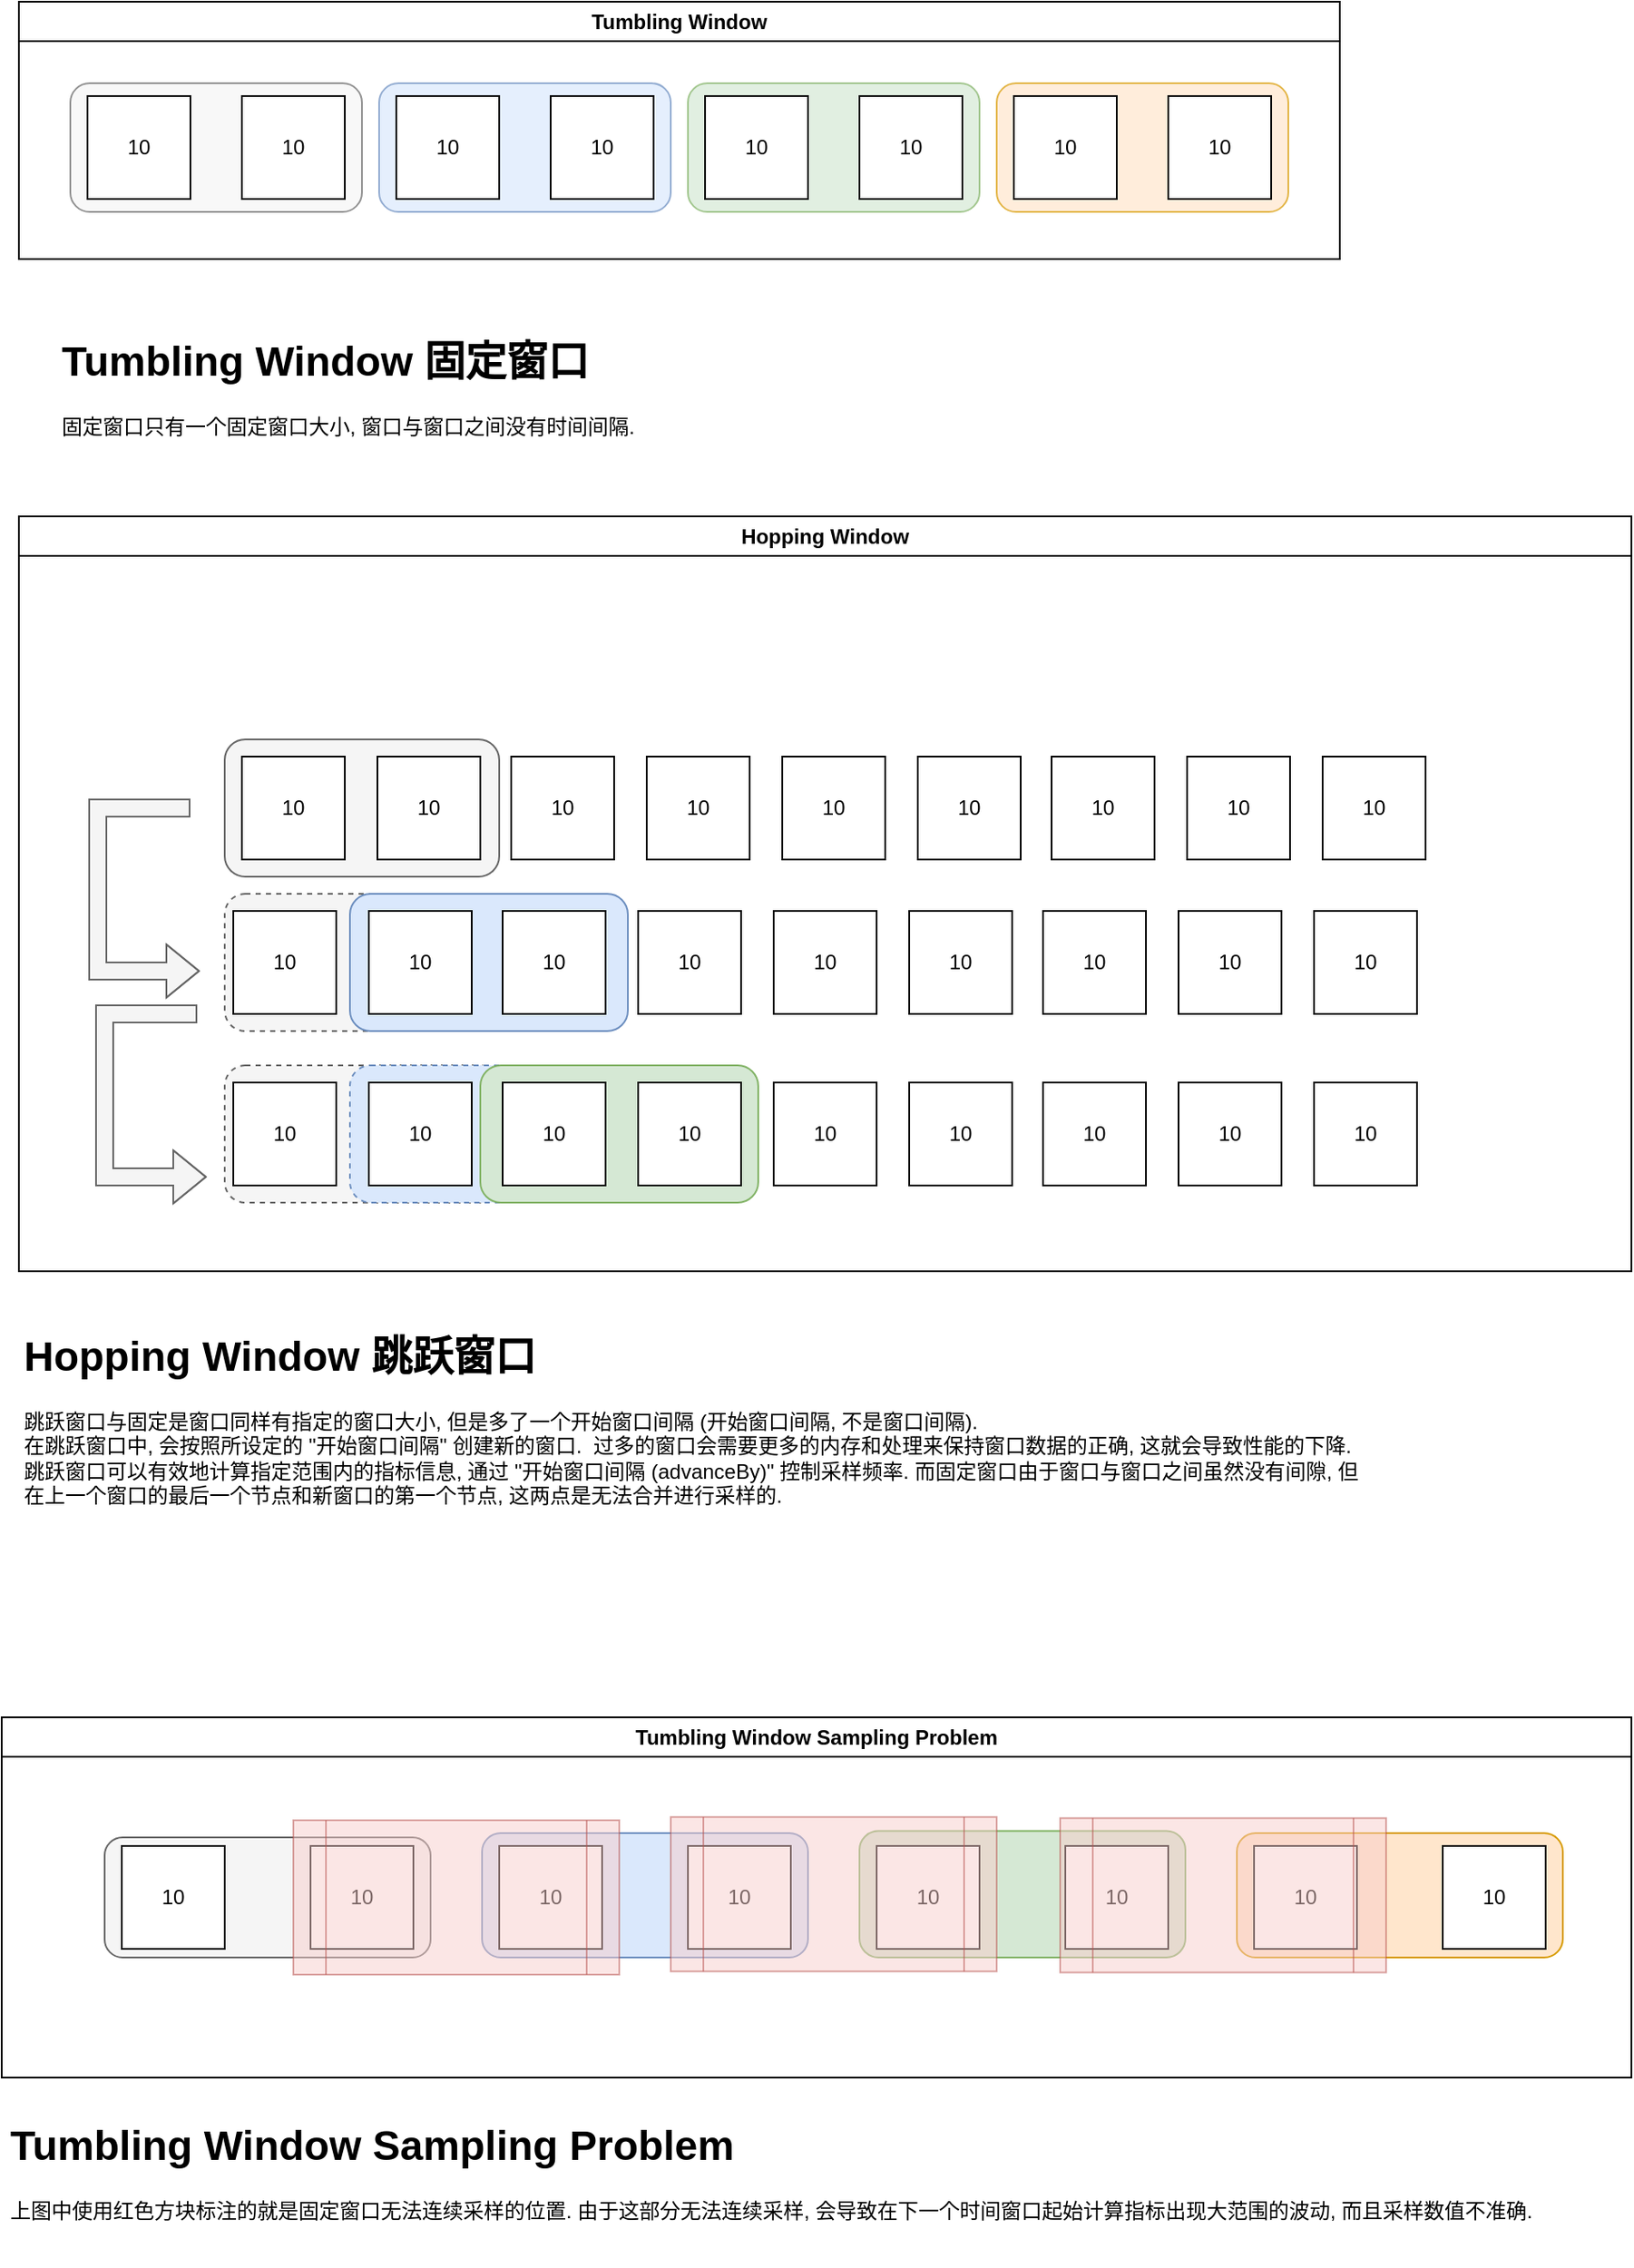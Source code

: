 <mxfile version="21.6.6" type="github">
  <diagram name="第 1 页" id="tOxqbouWK12hllR66_O8">
    <mxGraphModel dx="1908" dy="1088" grid="1" gridSize="10" guides="1" tooltips="1" connect="1" arrows="1" fold="1" page="1" pageScale="1" pageWidth="827" pageHeight="1169" math="0" shadow="0">
      <root>
        <mxCell id="0" />
        <mxCell id="1" parent="0" />
        <mxCell id="YFSWn0u4x4KBoAhABjn5-1" value="Tumbling Window" style="swimlane;whiteSpace=wrap;html=1;" parent="1" vertex="1">
          <mxGeometry x="20" y="80" width="770" height="150" as="geometry" />
        </mxCell>
        <mxCell id="YFSWn0u4x4KBoAhABjn5-2" value="" style="rounded=1;whiteSpace=wrap;html=1;opacity=70;fillColor=#f5f5f5;fontColor=#333333;strokeColor=#666666;" parent="YFSWn0u4x4KBoAhABjn5-1" vertex="1">
          <mxGeometry x="30" y="47.5" width="170" height="75" as="geometry" />
        </mxCell>
        <mxCell id="YFSWn0u4x4KBoAhABjn5-3" value="" style="rounded=1;whiteSpace=wrap;html=1;opacity=70;fillColor=#dae8fc;strokeColor=#6c8ebf;" parent="YFSWn0u4x4KBoAhABjn5-1" vertex="1">
          <mxGeometry x="210" y="47.5" width="170" height="75" as="geometry" />
        </mxCell>
        <mxCell id="YFSWn0u4x4KBoAhABjn5-4" value="" style="rounded=1;whiteSpace=wrap;html=1;opacity=70;fillColor=#d5e8d4;strokeColor=#82b366;" parent="YFSWn0u4x4KBoAhABjn5-1" vertex="1">
          <mxGeometry x="390" y="47.5" width="170" height="75" as="geometry" />
        </mxCell>
        <mxCell id="YFSWn0u4x4KBoAhABjn5-5" value="" style="rounded=1;whiteSpace=wrap;html=1;opacity=70;fillColor=#ffe6cc;strokeColor=#d79b00;" parent="YFSWn0u4x4KBoAhABjn5-1" vertex="1">
          <mxGeometry x="570" y="47.5" width="170" height="75" as="geometry" />
        </mxCell>
        <mxCell id="YFSWn0u4x4KBoAhABjn5-6" value="10" style="whiteSpace=wrap;html=1;aspect=fixed;" parent="YFSWn0u4x4KBoAhABjn5-1" vertex="1">
          <mxGeometry x="40" y="55" width="60" height="60" as="geometry" />
        </mxCell>
        <mxCell id="YFSWn0u4x4KBoAhABjn5-7" value="10" style="whiteSpace=wrap;html=1;aspect=fixed;" parent="YFSWn0u4x4KBoAhABjn5-1" vertex="1">
          <mxGeometry x="670" y="55" width="60" height="60" as="geometry" />
        </mxCell>
        <mxCell id="YFSWn0u4x4KBoAhABjn5-8" value="10" style="whiteSpace=wrap;html=1;aspect=fixed;" parent="YFSWn0u4x4KBoAhABjn5-1" vertex="1">
          <mxGeometry x="130" y="55" width="60" height="60" as="geometry" />
        </mxCell>
        <mxCell id="YFSWn0u4x4KBoAhABjn5-9" value="10" style="whiteSpace=wrap;html=1;aspect=fixed;" parent="YFSWn0u4x4KBoAhABjn5-1" vertex="1">
          <mxGeometry x="220" y="55" width="60" height="60" as="geometry" />
        </mxCell>
        <mxCell id="YFSWn0u4x4KBoAhABjn5-10" value="10" style="whiteSpace=wrap;html=1;aspect=fixed;" parent="YFSWn0u4x4KBoAhABjn5-1" vertex="1">
          <mxGeometry x="310" y="55" width="60" height="60" as="geometry" />
        </mxCell>
        <mxCell id="YFSWn0u4x4KBoAhABjn5-11" value="10" style="whiteSpace=wrap;html=1;aspect=fixed;" parent="YFSWn0u4x4KBoAhABjn5-1" vertex="1">
          <mxGeometry x="400" y="55" width="60" height="60" as="geometry" />
        </mxCell>
        <mxCell id="YFSWn0u4x4KBoAhABjn5-12" value="10" style="whiteSpace=wrap;html=1;aspect=fixed;" parent="YFSWn0u4x4KBoAhABjn5-1" vertex="1">
          <mxGeometry x="490" y="55" width="60" height="60" as="geometry" />
        </mxCell>
        <mxCell id="YFSWn0u4x4KBoAhABjn5-13" value="10" style="whiteSpace=wrap;html=1;aspect=fixed;" parent="YFSWn0u4x4KBoAhABjn5-1" vertex="1">
          <mxGeometry x="580" y="55" width="60" height="60" as="geometry" />
        </mxCell>
        <mxCell id="YFSWn0u4x4KBoAhABjn5-14" value="&lt;h1&gt;Tumbling Window 固定窗口&lt;/h1&gt;&lt;div&gt;固定窗口只有一个固定窗口大小, 窗口与窗口之间没有时间间隔.&lt;/div&gt;" style="text;html=1;strokeColor=none;fillColor=none;spacing=5;spacingTop=-20;whiteSpace=wrap;overflow=hidden;rounded=0;" parent="1" vertex="1">
          <mxGeometry x="40" y="270" width="390" height="90" as="geometry" />
        </mxCell>
        <mxCell id="YFSWn0u4x4KBoAhABjn5-15" value="Hopping Window" style="swimlane;whiteSpace=wrap;html=1;" parent="1" vertex="1">
          <mxGeometry x="20" y="380" width="940" height="440" as="geometry" />
        </mxCell>
        <mxCell id="vwplo-XpRdF5euia5wfQ-60" value="" style="rounded=1;whiteSpace=wrap;html=1;fillColor=#f5f5f5;fontColor=#333333;strokeColor=#666666;dashed=1;" vertex="1" parent="YFSWn0u4x4KBoAhABjn5-15">
          <mxGeometry x="120" y="320" width="160" height="80" as="geometry" />
        </mxCell>
        <mxCell id="vwplo-XpRdF5euia5wfQ-15" value="" style="rounded=1;whiteSpace=wrap;html=1;fillColor=#dae8fc;strokeColor=#6c8ebf;dashed=1;" vertex="1" parent="YFSWn0u4x4KBoAhABjn5-15">
          <mxGeometry x="193" y="320" width="162" height="80" as="geometry" />
        </mxCell>
        <mxCell id="vwplo-XpRdF5euia5wfQ-58" value="" style="rounded=1;whiteSpace=wrap;html=1;fillColor=#d5e8d4;strokeColor=#82b366;" vertex="1" parent="YFSWn0u4x4KBoAhABjn5-15">
          <mxGeometry x="269" y="320" width="162" height="80" as="geometry" />
        </mxCell>
        <mxCell id="vwplo-XpRdF5euia5wfQ-57" value="" style="rounded=1;whiteSpace=wrap;html=1;fillColor=#f5f5f5;fontColor=#333333;strokeColor=#666666;dashed=1;" vertex="1" parent="YFSWn0u4x4KBoAhABjn5-15">
          <mxGeometry x="120" y="220" width="160" height="80" as="geometry" />
        </mxCell>
        <mxCell id="vwplo-XpRdF5euia5wfQ-14" style="edgeStyle=orthogonalEdgeStyle;rounded=0;orthogonalLoop=1;jettySize=auto;html=1;shape=flexArrow;fillColor=#f5f5f5;strokeColor=#666666;" edge="1" parent="YFSWn0u4x4KBoAhABjn5-15">
          <mxGeometry relative="1" as="geometry">
            <mxPoint x="100" y="170" as="sourcePoint" />
            <mxPoint x="105.5" y="265" as="targetPoint" />
            <Array as="points">
              <mxPoint x="96" y="170" />
              <mxPoint x="46" y="170" />
              <mxPoint x="46" y="265" />
            </Array>
          </mxGeometry>
        </mxCell>
        <mxCell id="YFSWn0u4x4KBoAhABjn5-16" value="" style="rounded=1;whiteSpace=wrap;html=1;fillColor=#f5f5f5;fontColor=#333333;strokeColor=#666666;" parent="YFSWn0u4x4KBoAhABjn5-15" vertex="1">
          <mxGeometry x="120" y="130" width="160" height="80" as="geometry" />
        </mxCell>
        <mxCell id="YFSWn0u4x4KBoAhABjn5-20" value="10" style="whiteSpace=wrap;html=1;aspect=fixed;" parent="YFSWn0u4x4KBoAhABjn5-15" vertex="1">
          <mxGeometry x="130" y="140" width="60" height="60" as="geometry" />
        </mxCell>
        <mxCell id="YFSWn0u4x4KBoAhABjn5-21" value="10" style="whiteSpace=wrap;html=1;aspect=fixed;" parent="YFSWn0u4x4KBoAhABjn5-15" vertex="1">
          <mxGeometry x="209" y="140" width="60" height="60" as="geometry" />
        </mxCell>
        <mxCell id="YFSWn0u4x4KBoAhABjn5-22" value="10" style="whiteSpace=wrap;html=1;aspect=fixed;" parent="YFSWn0u4x4KBoAhABjn5-15" vertex="1">
          <mxGeometry x="287" y="140" width="60" height="60" as="geometry" />
        </mxCell>
        <mxCell id="YFSWn0u4x4KBoAhABjn5-23" value="10" style="whiteSpace=wrap;html=1;aspect=fixed;" parent="YFSWn0u4x4KBoAhABjn5-15" vertex="1">
          <mxGeometry x="366" y="140" width="60" height="60" as="geometry" />
        </mxCell>
        <mxCell id="YFSWn0u4x4KBoAhABjn5-24" value="10" style="whiteSpace=wrap;html=1;aspect=fixed;" parent="YFSWn0u4x4KBoAhABjn5-15" vertex="1">
          <mxGeometry x="445" y="140" width="60" height="60" as="geometry" />
        </mxCell>
        <mxCell id="YFSWn0u4x4KBoAhABjn5-25" value="10" style="whiteSpace=wrap;html=1;aspect=fixed;" parent="YFSWn0u4x4KBoAhABjn5-15" vertex="1">
          <mxGeometry x="524" y="140" width="60" height="60" as="geometry" />
        </mxCell>
        <mxCell id="YFSWn0u4x4KBoAhABjn5-26" value="10" style="whiteSpace=wrap;html=1;aspect=fixed;" parent="YFSWn0u4x4KBoAhABjn5-15" vertex="1">
          <mxGeometry x="602" y="140" width="60" height="60" as="geometry" />
        </mxCell>
        <mxCell id="YFSWn0u4x4KBoAhABjn5-27" value="10" style="whiteSpace=wrap;html=1;aspect=fixed;" parent="YFSWn0u4x4KBoAhABjn5-15" vertex="1">
          <mxGeometry x="681" y="140" width="60" height="60" as="geometry" />
        </mxCell>
        <mxCell id="YFSWn0u4x4KBoAhABjn5-28" value="10" style="whiteSpace=wrap;html=1;aspect=fixed;" parent="YFSWn0u4x4KBoAhABjn5-15" vertex="1">
          <mxGeometry x="760" y="140" width="60" height="60" as="geometry" />
        </mxCell>
        <mxCell id="vwplo-XpRdF5euia5wfQ-2" value="" style="rounded=1;whiteSpace=wrap;html=1;fillColor=#dae8fc;strokeColor=#6c8ebf;" vertex="1" parent="YFSWn0u4x4KBoAhABjn5-15">
          <mxGeometry x="193" y="220" width="162" height="80" as="geometry" />
        </mxCell>
        <mxCell id="vwplo-XpRdF5euia5wfQ-5" value="10" style="whiteSpace=wrap;html=1;aspect=fixed;" vertex="1" parent="YFSWn0u4x4KBoAhABjn5-15">
          <mxGeometry x="125" y="230" width="60" height="60" as="geometry" />
        </mxCell>
        <mxCell id="vwplo-XpRdF5euia5wfQ-6" value="10" style="whiteSpace=wrap;html=1;aspect=fixed;" vertex="1" parent="YFSWn0u4x4KBoAhABjn5-15">
          <mxGeometry x="204" y="230" width="60" height="60" as="geometry" />
        </mxCell>
        <mxCell id="vwplo-XpRdF5euia5wfQ-7" value="10" style="whiteSpace=wrap;html=1;aspect=fixed;" vertex="1" parent="YFSWn0u4x4KBoAhABjn5-15">
          <mxGeometry x="282" y="230" width="60" height="60" as="geometry" />
        </mxCell>
        <mxCell id="vwplo-XpRdF5euia5wfQ-8" value="10" style="whiteSpace=wrap;html=1;aspect=fixed;" vertex="1" parent="YFSWn0u4x4KBoAhABjn5-15">
          <mxGeometry x="361" y="230" width="60" height="60" as="geometry" />
        </mxCell>
        <mxCell id="vwplo-XpRdF5euia5wfQ-9" value="10" style="whiteSpace=wrap;html=1;aspect=fixed;" vertex="1" parent="YFSWn0u4x4KBoAhABjn5-15">
          <mxGeometry x="440" y="230" width="60" height="60" as="geometry" />
        </mxCell>
        <mxCell id="vwplo-XpRdF5euia5wfQ-10" value="10" style="whiteSpace=wrap;html=1;aspect=fixed;" vertex="1" parent="YFSWn0u4x4KBoAhABjn5-15">
          <mxGeometry x="519" y="230" width="60" height="60" as="geometry" />
        </mxCell>
        <mxCell id="vwplo-XpRdF5euia5wfQ-11" value="10" style="whiteSpace=wrap;html=1;aspect=fixed;" vertex="1" parent="YFSWn0u4x4KBoAhABjn5-15">
          <mxGeometry x="597" y="230" width="60" height="60" as="geometry" />
        </mxCell>
        <mxCell id="vwplo-XpRdF5euia5wfQ-12" value="10" style="whiteSpace=wrap;html=1;aspect=fixed;" vertex="1" parent="YFSWn0u4x4KBoAhABjn5-15">
          <mxGeometry x="676" y="230" width="60" height="60" as="geometry" />
        </mxCell>
        <mxCell id="vwplo-XpRdF5euia5wfQ-13" value="10" style="whiteSpace=wrap;html=1;aspect=fixed;" vertex="1" parent="YFSWn0u4x4KBoAhABjn5-15">
          <mxGeometry x="755" y="230" width="60" height="60" as="geometry" />
        </mxCell>
        <mxCell id="vwplo-XpRdF5euia5wfQ-16" value="10" style="whiteSpace=wrap;html=1;aspect=fixed;" vertex="1" parent="YFSWn0u4x4KBoAhABjn5-15">
          <mxGeometry x="125" y="330" width="60" height="60" as="geometry" />
        </mxCell>
        <mxCell id="vwplo-XpRdF5euia5wfQ-17" value="10" style="whiteSpace=wrap;html=1;aspect=fixed;" vertex="1" parent="YFSWn0u4x4KBoAhABjn5-15">
          <mxGeometry x="204" y="330" width="60" height="60" as="geometry" />
        </mxCell>
        <mxCell id="vwplo-XpRdF5euia5wfQ-18" value="10" style="whiteSpace=wrap;html=1;aspect=fixed;" vertex="1" parent="YFSWn0u4x4KBoAhABjn5-15">
          <mxGeometry x="282" y="330" width="60" height="60" as="geometry" />
        </mxCell>
        <mxCell id="vwplo-XpRdF5euia5wfQ-19" value="10" style="whiteSpace=wrap;html=1;aspect=fixed;" vertex="1" parent="YFSWn0u4x4KBoAhABjn5-15">
          <mxGeometry x="361" y="330" width="60" height="60" as="geometry" />
        </mxCell>
        <mxCell id="vwplo-XpRdF5euia5wfQ-20" value="10" style="whiteSpace=wrap;html=1;aspect=fixed;" vertex="1" parent="YFSWn0u4x4KBoAhABjn5-15">
          <mxGeometry x="440" y="330" width="60" height="60" as="geometry" />
        </mxCell>
        <mxCell id="vwplo-XpRdF5euia5wfQ-21" value="10" style="whiteSpace=wrap;html=1;aspect=fixed;" vertex="1" parent="YFSWn0u4x4KBoAhABjn5-15">
          <mxGeometry x="519" y="330" width="60" height="60" as="geometry" />
        </mxCell>
        <mxCell id="vwplo-XpRdF5euia5wfQ-22" value="10" style="whiteSpace=wrap;html=1;aspect=fixed;" vertex="1" parent="YFSWn0u4x4KBoAhABjn5-15">
          <mxGeometry x="597" y="330" width="60" height="60" as="geometry" />
        </mxCell>
        <mxCell id="vwplo-XpRdF5euia5wfQ-23" value="10" style="whiteSpace=wrap;html=1;aspect=fixed;" vertex="1" parent="YFSWn0u4x4KBoAhABjn5-15">
          <mxGeometry x="676" y="330" width="60" height="60" as="geometry" />
        </mxCell>
        <mxCell id="vwplo-XpRdF5euia5wfQ-24" value="10" style="whiteSpace=wrap;html=1;aspect=fixed;" vertex="1" parent="YFSWn0u4x4KBoAhABjn5-15">
          <mxGeometry x="755" y="330" width="60" height="60" as="geometry" />
        </mxCell>
        <mxCell id="vwplo-XpRdF5euia5wfQ-59" style="edgeStyle=orthogonalEdgeStyle;rounded=0;orthogonalLoop=1;jettySize=auto;html=1;shape=flexArrow;fillColor=#f5f5f5;strokeColor=#666666;" edge="1" parent="YFSWn0u4x4KBoAhABjn5-15">
          <mxGeometry relative="1" as="geometry">
            <mxPoint x="104" y="290" as="sourcePoint" />
            <mxPoint x="109.5" y="385" as="targetPoint" />
            <Array as="points">
              <mxPoint x="100" y="290" />
              <mxPoint x="50" y="290" />
              <mxPoint x="50" y="385" />
            </Array>
          </mxGeometry>
        </mxCell>
        <mxCell id="YFSWn0u4x4KBoAhABjn5-29" value="&lt;h1&gt;Hopping Window 跳跃窗口&lt;/h1&gt;&lt;div&gt;跳跃窗口与固定是窗口同样有指定的窗口大小, 但是多了一个开始窗口间隔 (开始窗口间隔, 不是窗口间隔).&lt;/div&gt;&lt;div&gt;在跳跃窗口中, 会按照所设定的 &quot;开始窗口间隔&quot; 创建新的窗口.&amp;nbsp; 过多的窗口会需要更多的内存和处理来保持窗口数据的正确, 这就会导致性能的下降.&lt;/div&gt;&lt;div&gt;跳跃窗口可以有效地计算指定范围内的指标信息, 通过 &quot;开始窗口间隔 (advanceBy)&quot; 控制采样频率. 而固定窗口由于窗口与窗口之间虽然没有间隙, 但在上一个窗口的最后一个节点和新窗口的第一个节点, 这两点是无法合并进行采样的.&lt;/div&gt;" style="text;html=1;strokeColor=none;fillColor=none;spacing=5;spacingTop=-20;whiteSpace=wrap;overflow=hidden;rounded=0;" parent="1" vertex="1">
          <mxGeometry x="18" y="850" width="790" height="120" as="geometry" />
        </mxCell>
        <mxCell id="YFSWn0u4x4KBoAhABjn5-30" value="Tumbling Window Sampling Problem" style="swimlane;whiteSpace=wrap;html=1;" parent="1" vertex="1">
          <mxGeometry x="10" y="1080" width="950" height="210" as="geometry" />
        </mxCell>
        <mxCell id="YFSWn0u4x4KBoAhABjn5-31" value="" style="rounded=1;whiteSpace=wrap;html=1;fillColor=#f5f5f5;fontColor=#333333;strokeColor=#666666;" parent="YFSWn0u4x4KBoAhABjn5-30" vertex="1">
          <mxGeometry x="60" y="70" width="190" height="70" as="geometry" />
        </mxCell>
        <mxCell id="YFSWn0u4x4KBoAhABjn5-32" value="" style="rounded=1;whiteSpace=wrap;html=1;fillColor=#dae8fc;strokeColor=#6c8ebf;" parent="YFSWn0u4x4KBoAhABjn5-30" vertex="1">
          <mxGeometry x="280" y="67.5" width="190" height="72.5" as="geometry" />
        </mxCell>
        <mxCell id="YFSWn0u4x4KBoAhABjn5-33" value="" style="rounded=1;whiteSpace=wrap;html=1;fillColor=#d5e8d4;strokeColor=#82b366;" parent="YFSWn0u4x4KBoAhABjn5-30" vertex="1">
          <mxGeometry x="500" y="66.25" width="190" height="73.75" as="geometry" />
        </mxCell>
        <mxCell id="YFSWn0u4x4KBoAhABjn5-34" value="" style="rounded=1;whiteSpace=wrap;html=1;fillColor=#ffe6cc;strokeColor=#d79b00;" parent="YFSWn0u4x4KBoAhABjn5-30" vertex="1">
          <mxGeometry x="720" y="67.5" width="190" height="72.5" as="geometry" />
        </mxCell>
        <mxCell id="YFSWn0u4x4KBoAhABjn5-35" value="10" style="whiteSpace=wrap;html=1;aspect=fixed;" parent="YFSWn0u4x4KBoAhABjn5-30" vertex="1">
          <mxGeometry x="70" y="75" width="60" height="60" as="geometry" />
        </mxCell>
        <mxCell id="YFSWn0u4x4KBoAhABjn5-36" value="10" style="whiteSpace=wrap;html=1;aspect=fixed;" parent="YFSWn0u4x4KBoAhABjn5-30" vertex="1">
          <mxGeometry x="840" y="75" width="60" height="60" as="geometry" />
        </mxCell>
        <mxCell id="YFSWn0u4x4KBoAhABjn5-37" value="10" style="whiteSpace=wrap;html=1;aspect=fixed;" parent="YFSWn0u4x4KBoAhABjn5-30" vertex="1">
          <mxGeometry x="180" y="75" width="60" height="60" as="geometry" />
        </mxCell>
        <mxCell id="YFSWn0u4x4KBoAhABjn5-38" value="10" style="whiteSpace=wrap;html=1;aspect=fixed;" parent="YFSWn0u4x4KBoAhABjn5-30" vertex="1">
          <mxGeometry x="290" y="75" width="60" height="60" as="geometry" />
        </mxCell>
        <mxCell id="YFSWn0u4x4KBoAhABjn5-39" value="10" style="whiteSpace=wrap;html=1;aspect=fixed;" parent="YFSWn0u4x4KBoAhABjn5-30" vertex="1">
          <mxGeometry x="400" y="75" width="60" height="60" as="geometry" />
        </mxCell>
        <mxCell id="YFSWn0u4x4KBoAhABjn5-40" value="10" style="whiteSpace=wrap;html=1;aspect=fixed;" parent="YFSWn0u4x4KBoAhABjn5-30" vertex="1">
          <mxGeometry x="510" y="75" width="60" height="60" as="geometry" />
        </mxCell>
        <mxCell id="YFSWn0u4x4KBoAhABjn5-41" value="10" style="whiteSpace=wrap;html=1;aspect=fixed;" parent="YFSWn0u4x4KBoAhABjn5-30" vertex="1">
          <mxGeometry x="620" y="75" width="60" height="60" as="geometry" />
        </mxCell>
        <mxCell id="YFSWn0u4x4KBoAhABjn5-42" value="10" style="whiteSpace=wrap;html=1;aspect=fixed;" parent="YFSWn0u4x4KBoAhABjn5-30" vertex="1">
          <mxGeometry x="730" y="75" width="60" height="60" as="geometry" />
        </mxCell>
        <mxCell id="YFSWn0u4x4KBoAhABjn5-43" value="" style="shape=process;whiteSpace=wrap;html=1;backgroundOutline=1;fillColor=#f8cecc;strokeColor=#b85450;opacity=50;" parent="YFSWn0u4x4KBoAhABjn5-30" vertex="1">
          <mxGeometry x="170" y="60" width="190" height="90" as="geometry" />
        </mxCell>
        <mxCell id="YFSWn0u4x4KBoAhABjn5-44" value="" style="shape=process;whiteSpace=wrap;html=1;backgroundOutline=1;fillColor=#f8cecc;strokeColor=#b85450;opacity=50;" parent="YFSWn0u4x4KBoAhABjn5-30" vertex="1">
          <mxGeometry x="390" y="58.13" width="190" height="90" as="geometry" />
        </mxCell>
        <mxCell id="YFSWn0u4x4KBoAhABjn5-45" value="" style="shape=process;whiteSpace=wrap;html=1;backgroundOutline=1;fillColor=#f8cecc;strokeColor=#b85450;opacity=50;" parent="YFSWn0u4x4KBoAhABjn5-30" vertex="1">
          <mxGeometry x="617" y="58.75" width="190" height="90" as="geometry" />
        </mxCell>
        <mxCell id="YFSWn0u4x4KBoAhABjn5-46" value="&lt;h1&gt;Tumbling Window Sampling Problem&lt;br&gt;&lt;/h1&gt;&lt;div&gt;上图中使用红色方块标注的就是固定窗口无法连续采样的位置. 由于这部分无法连续采样, 会导致在下一个时间窗口起始计算指标出现大范围的波动, 而且采样数值不准确.&lt;/div&gt;" style="text;html=1;strokeColor=none;fillColor=none;spacing=5;spacingTop=-20;whiteSpace=wrap;overflow=hidden;rounded=0;" parent="1" vertex="1">
          <mxGeometry x="10" y="1310" width="940" height="90" as="geometry" />
        </mxCell>
      </root>
    </mxGraphModel>
  </diagram>
</mxfile>
